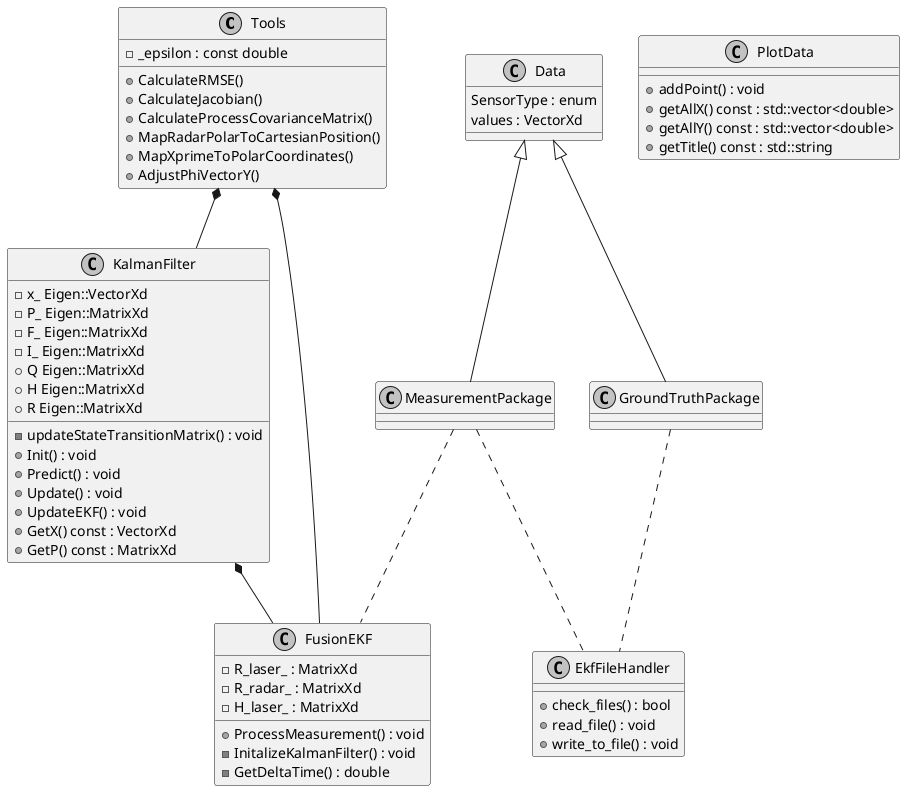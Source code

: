 @startuml
skinparam monochrome true
' skinparam classAttributeFontName Cambria
' skinparam classAttributeFontSize 13

class Tools{
  -_epsilon : const double 
  +CalculateRMSE()
  +CalculateJacobian()
  +CalculateProcessCovarianceMatrix()
  +MapRadarPolarToCartesianPosition()
  +MapXprimeToPolarCoordinates()
  +AdjustPhiVectorY()
}
class KalmanFilter{
  -x_ Eigen::VectorXd 
  -P_ Eigen::MatrixXd 
  -F_ Eigen::MatrixXd 
  -I_ Eigen::MatrixXd 
  +Q Eigen::MatrixXd 
  +H Eigen::MatrixXd 
  +R Eigen::MatrixXd 

  -updateStateTransitionMatrix() : void
  +Init() : void
  +Predict() : void
  +Update() : void
  +UpdateEKF() : void
  +GetX() const : VectorXd
  +GetP() const : MatrixXd

}
class FusionEKF{
 +ProcessMeasurement() : void
 
 -R_laser_ : MatrixXd
 -R_radar_ : MatrixXd
 -H_laser_ : MatrixXd
 
 -InitalizeKalmanFilter() : void
 -GetDeltaTime() : double
 
}
class Data{
 SensorType : enum
 values : VectorXd 
}
class EkfFileHandler{ 
 +check_files() : bool
 +read_file() : void
 +write_to_file() : void
}
class PlotData{ 
 +addPoint() : void
 +getAllX() const : std::vector<double>
 +getAllY() const : std::vector<double>
 +getTitle() const : std::string 
}
Tools *-- FusionEKF
Tools *-- KalmanFilter
Data <|-- MeasurementPackage
Data <|-- GroundTruthPackage
KalmanFilter *-- FusionEKF
MeasurementPackage .. FusionEKF
MeasurementPackage .. EkfFileHandler
GroundTruthPackage .. EkfFileHandler
@enduml